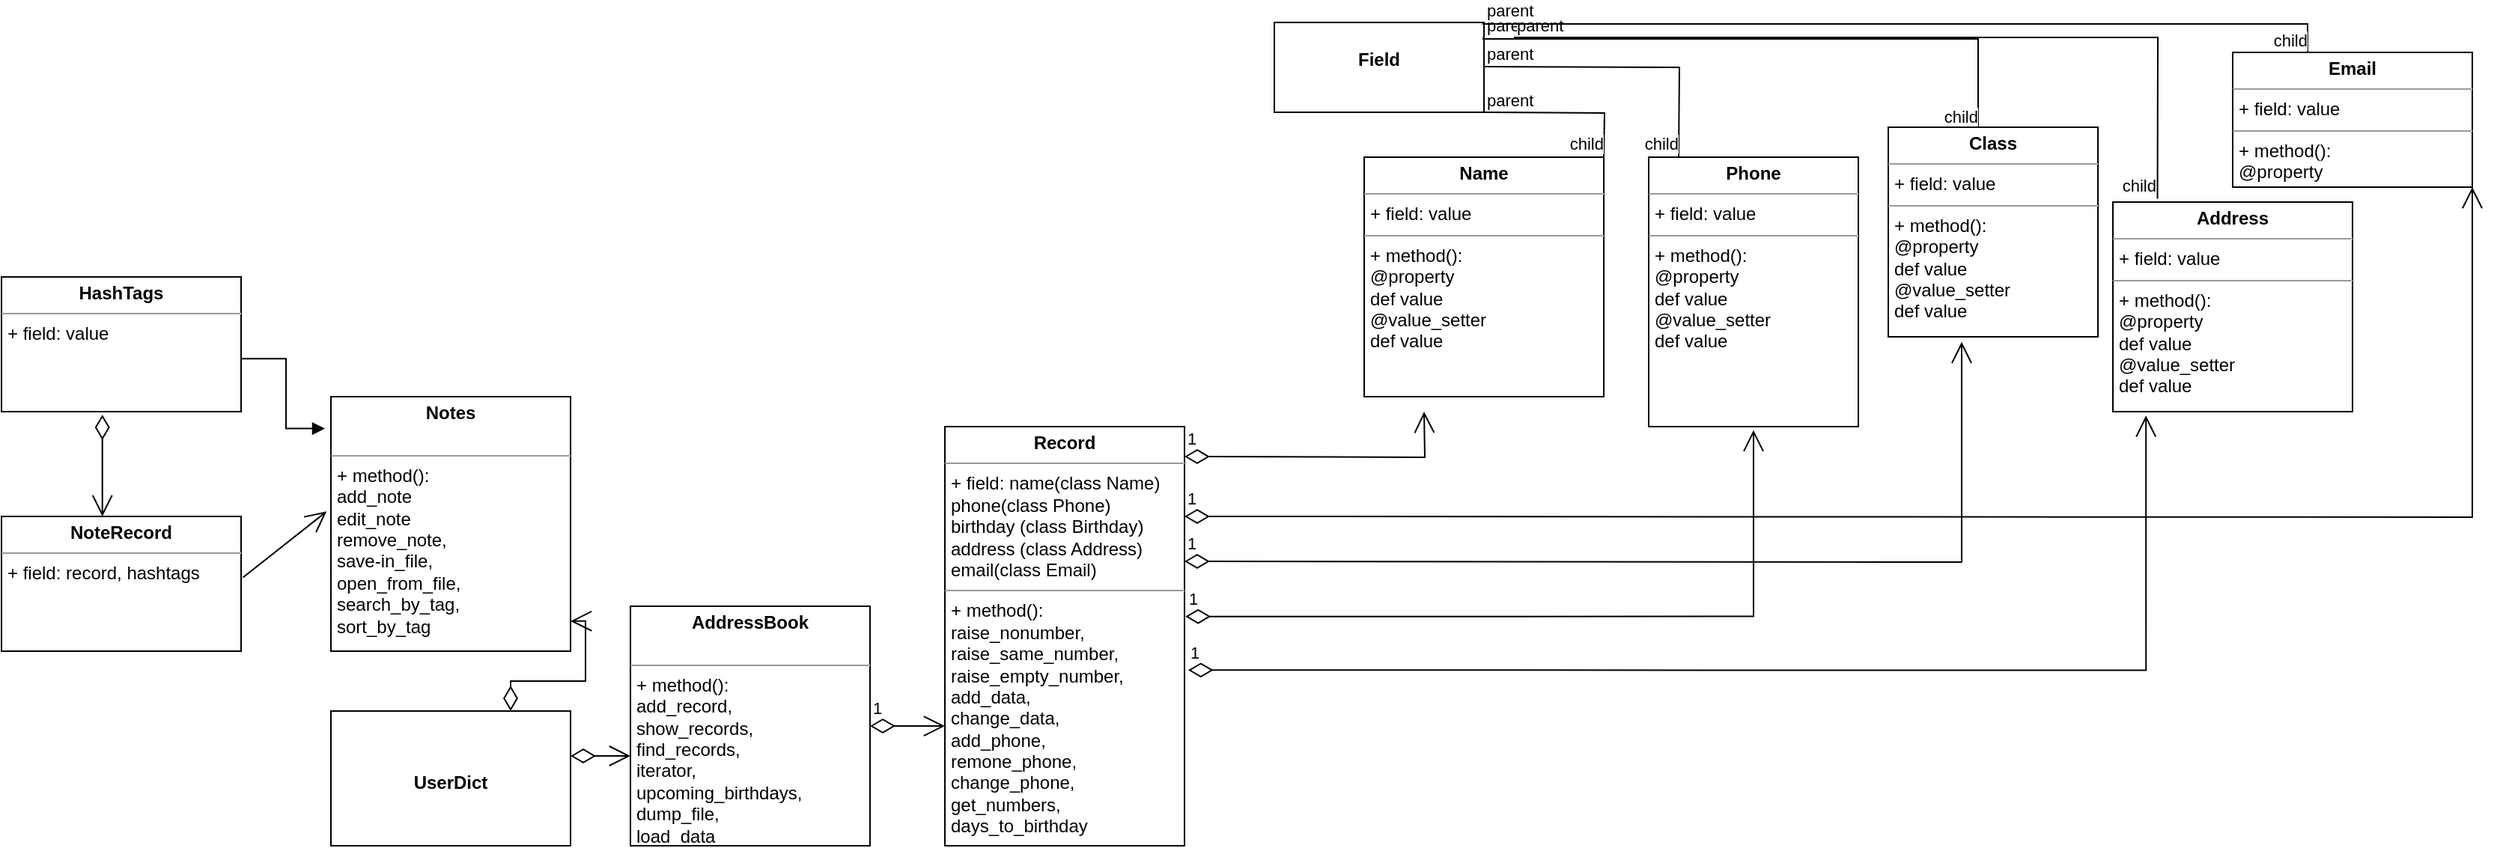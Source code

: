 <mxfile version="21.2.9" type="github">
  <diagram name="Page-1" id="c4acf3e9-155e-7222-9cf6-157b1a14988f">
    <mxGraphModel dx="3151" dy="1731" grid="1" gridSize="10" guides="1" tooltips="1" connect="1" arrows="1" fold="1" page="1" pageScale="1" pageWidth="850" pageHeight="1100" background="none" math="0" shadow="0">
      <root>
        <mxCell id="0" />
        <mxCell id="1" parent="0" />
        <mxCell id="AAQSk_EHmFuj2mP-s7ZK-1" value="&lt;p style=&quot;margin:0px;margin-top:4px;text-align:center;&quot;&gt;&lt;br&gt;&lt;b&gt;Field&lt;/b&gt;&lt;/p&gt;" style="verticalAlign=top;align=left;overflow=fill;fontSize=12;fontFamily=Helvetica;html=1;whiteSpace=wrap;" vertex="1" parent="1">
          <mxGeometry x="870" y="340" width="140" height="60" as="geometry" />
        </mxCell>
        <mxCell id="AAQSk_EHmFuj2mP-s7ZK-5" value="" style="endArrow=none;html=1;edgeStyle=orthogonalEdgeStyle;rounded=0;" edge="1" parent="1">
          <mxGeometry relative="1" as="geometry">
            <mxPoint x="1010" y="400" as="sourcePoint" />
            <mxPoint x="1090" y="430" as="targetPoint" />
          </mxGeometry>
        </mxCell>
        <mxCell id="AAQSk_EHmFuj2mP-s7ZK-6" value="parent" style="edgeLabel;resizable=0;html=1;align=left;verticalAlign=bottom;" connectable="0" vertex="1" parent="AAQSk_EHmFuj2mP-s7ZK-5">
          <mxGeometry x="-1" relative="1" as="geometry" />
        </mxCell>
        <mxCell id="AAQSk_EHmFuj2mP-s7ZK-7" value="child" style="edgeLabel;resizable=0;html=1;align=right;verticalAlign=bottom;" connectable="0" vertex="1" parent="AAQSk_EHmFuj2mP-s7ZK-5">
          <mxGeometry x="1" relative="1" as="geometry" />
        </mxCell>
        <mxCell id="AAQSk_EHmFuj2mP-s7ZK-8" value="" style="endArrow=none;html=1;edgeStyle=orthogonalEdgeStyle;rounded=0;" edge="1" parent="1">
          <mxGeometry relative="1" as="geometry">
            <mxPoint x="1010" y="369.5" as="sourcePoint" />
            <mxPoint x="1140" y="430" as="targetPoint" />
          </mxGeometry>
        </mxCell>
        <mxCell id="AAQSk_EHmFuj2mP-s7ZK-9" value="parent" style="edgeLabel;resizable=0;html=1;align=left;verticalAlign=bottom;" connectable="0" vertex="1" parent="AAQSk_EHmFuj2mP-s7ZK-8">
          <mxGeometry x="-1" relative="1" as="geometry" />
        </mxCell>
        <mxCell id="AAQSk_EHmFuj2mP-s7ZK-10" value="child" style="edgeLabel;resizable=0;html=1;align=right;verticalAlign=bottom;" connectable="0" vertex="1" parent="AAQSk_EHmFuj2mP-s7ZK-8">
          <mxGeometry x="1" relative="1" as="geometry" />
        </mxCell>
        <mxCell id="AAQSk_EHmFuj2mP-s7ZK-13" value="" style="endArrow=none;html=1;edgeStyle=orthogonalEdgeStyle;rounded=0;" edge="1" parent="1">
          <mxGeometry relative="1" as="geometry">
            <mxPoint x="1009.5" y="350" as="sourcePoint" />
            <mxPoint x="1340" y="411" as="targetPoint" />
            <Array as="points">
              <mxPoint x="1010" y="351" />
              <mxPoint x="1340" y="351" />
              <mxPoint x="1340" y="411" />
            </Array>
          </mxGeometry>
        </mxCell>
        <mxCell id="AAQSk_EHmFuj2mP-s7ZK-14" value="parent" style="edgeLabel;resizable=0;html=1;align=left;verticalAlign=bottom;" connectable="0" vertex="1" parent="AAQSk_EHmFuj2mP-s7ZK-13">
          <mxGeometry x="-1" relative="1" as="geometry" />
        </mxCell>
        <mxCell id="AAQSk_EHmFuj2mP-s7ZK-15" value="child" style="edgeLabel;resizable=0;html=1;align=right;verticalAlign=bottom;" connectable="0" vertex="1" parent="AAQSk_EHmFuj2mP-s7ZK-13">
          <mxGeometry x="1" relative="1" as="geometry" />
        </mxCell>
        <mxCell id="AAQSk_EHmFuj2mP-s7ZK-18" value="" style="endArrow=none;html=1;edgeStyle=orthogonalEdgeStyle;rounded=0;entryX=0.186;entryY=-0.016;entryDx=0;entryDy=0;entryPerimeter=0;" edge="1" parent="1" target="AAQSk_EHmFuj2mP-s7ZK-28">
          <mxGeometry relative="1" as="geometry">
            <mxPoint x="1030" y="350" as="sourcePoint" />
            <mxPoint x="1460" y="410" as="targetPoint" />
            <Array as="points">
              <mxPoint x="1460" y="351" />
              <mxPoint x="1460" y="410" />
            </Array>
          </mxGeometry>
        </mxCell>
        <mxCell id="AAQSk_EHmFuj2mP-s7ZK-19" value="parent" style="edgeLabel;resizable=0;html=1;align=left;verticalAlign=bottom;" connectable="0" vertex="1" parent="AAQSk_EHmFuj2mP-s7ZK-18">
          <mxGeometry x="-1" relative="1" as="geometry" />
        </mxCell>
        <mxCell id="AAQSk_EHmFuj2mP-s7ZK-20" value="child" style="edgeLabel;resizable=0;html=1;align=right;verticalAlign=bottom;" connectable="0" vertex="1" parent="AAQSk_EHmFuj2mP-s7ZK-18">
          <mxGeometry x="1" relative="1" as="geometry" />
        </mxCell>
        <mxCell id="AAQSk_EHmFuj2mP-s7ZK-23" value="" style="endArrow=none;html=1;edgeStyle=orthogonalEdgeStyle;rounded=0;entryX=0.5;entryY=0;entryDx=0;entryDy=0;" edge="1" parent="1">
          <mxGeometry relative="1" as="geometry">
            <mxPoint x="1009.5" y="340" as="sourcePoint" />
            <mxPoint x="1560" y="360" as="targetPoint" />
            <Array as="points">
              <mxPoint x="1010" y="341" />
              <mxPoint x="1560" y="341" />
            </Array>
          </mxGeometry>
        </mxCell>
        <mxCell id="AAQSk_EHmFuj2mP-s7ZK-24" value="parent" style="edgeLabel;resizable=0;html=1;align=left;verticalAlign=bottom;" connectable="0" vertex="1" parent="AAQSk_EHmFuj2mP-s7ZK-23">
          <mxGeometry x="-1" relative="1" as="geometry" />
        </mxCell>
        <mxCell id="AAQSk_EHmFuj2mP-s7ZK-25" value="child" style="edgeLabel;resizable=0;html=1;align=right;verticalAlign=bottom;" connectable="0" vertex="1" parent="AAQSk_EHmFuj2mP-s7ZK-23">
          <mxGeometry x="1" relative="1" as="geometry" />
        </mxCell>
        <mxCell id="AAQSk_EHmFuj2mP-s7ZK-26" value="&lt;p style=&quot;margin:0px;margin-top:4px;text-align:center;&quot;&gt;&lt;b&gt;Email&lt;/b&gt;&lt;/p&gt;&lt;hr size=&quot;1&quot;&gt;&lt;p style=&quot;margin:0px;margin-left:4px;&quot;&gt;+ field:&amp;nbsp;value&lt;/p&gt;&lt;hr size=&quot;1&quot;&gt;&lt;p style=&quot;margin:0px;margin-left:4px;&quot;&gt;+ method():&amp;nbsp;&lt;/p&gt;&lt;p style=&quot;margin:0px;margin-left:4px;&quot;&gt;@property&lt;/p&gt;&lt;p style=&quot;margin:0px;margin-left:4px;&quot;&gt;def value&lt;/p&gt;&lt;p style=&quot;margin:0px;margin-left:4px;&quot;&gt;@value_setter&lt;/p&gt;&lt;p style=&quot;margin:0px;margin-left:4px;&quot;&gt;def value&lt;/p&gt;" style="verticalAlign=top;align=left;overflow=fill;fontSize=12;fontFamily=Helvetica;html=1;whiteSpace=wrap;" vertex="1" parent="1">
          <mxGeometry x="1510" y="360" width="160" height="90" as="geometry" />
        </mxCell>
        <mxCell id="AAQSk_EHmFuj2mP-s7ZK-28" value="&lt;p style=&quot;margin:0px;margin-top:4px;text-align:center;&quot;&gt;&lt;b&gt;Address&lt;/b&gt;&lt;/p&gt;&lt;hr size=&quot;1&quot;&gt;&lt;p style=&quot;margin:0px;margin-left:4px;&quot;&gt;+ field:&amp;nbsp;value&lt;/p&gt;&lt;hr size=&quot;1&quot;&gt;&lt;p style=&quot;margin:0px;margin-left:4px;&quot;&gt;+ method():&amp;nbsp;&lt;/p&gt;&lt;p style=&quot;margin:0px;margin-left:4px;&quot;&gt;@property&lt;/p&gt;&lt;p style=&quot;margin:0px;margin-left:4px;&quot;&gt;def value&lt;/p&gt;&lt;p style=&quot;margin:0px;margin-left:4px;&quot;&gt;@value_setter&lt;/p&gt;&lt;p style=&quot;margin:0px;margin-left:4px;&quot;&gt;def value&lt;/p&gt;" style="verticalAlign=top;align=left;overflow=fill;fontSize=12;fontFamily=Helvetica;html=1;whiteSpace=wrap;" vertex="1" parent="1">
          <mxGeometry x="1430" y="460" width="160" height="140" as="geometry" />
        </mxCell>
        <mxCell id="AAQSk_EHmFuj2mP-s7ZK-29" value="&lt;p style=&quot;margin:0px;margin-top:4px;text-align:center;&quot;&gt;&lt;b&gt;Class&lt;/b&gt;&lt;/p&gt;&lt;hr size=&quot;1&quot;&gt;&lt;p style=&quot;margin:0px;margin-left:4px;&quot;&gt;+ field:&amp;nbsp;value&lt;/p&gt;&lt;hr size=&quot;1&quot;&gt;&lt;p style=&quot;margin:0px;margin-left:4px;&quot;&gt;+ method():&amp;nbsp;&lt;/p&gt;&lt;p style=&quot;margin:0px;margin-left:4px;&quot;&gt;@property&lt;/p&gt;&lt;p style=&quot;margin:0px;margin-left:4px;&quot;&gt;def value&lt;/p&gt;&lt;p style=&quot;margin:0px;margin-left:4px;&quot;&gt;@value_setter&lt;/p&gt;&lt;p style=&quot;margin:0px;margin-left:4px;&quot;&gt;def value&lt;/p&gt;" style="verticalAlign=top;align=left;overflow=fill;fontSize=12;fontFamily=Helvetica;html=1;whiteSpace=wrap;" vertex="1" parent="1">
          <mxGeometry x="1280" y="410" width="140" height="140" as="geometry" />
        </mxCell>
        <mxCell id="AAQSk_EHmFuj2mP-s7ZK-30" value="&lt;p style=&quot;margin:0px;margin-top:4px;text-align:center;&quot;&gt;&lt;b&gt;Phone&lt;/b&gt;&lt;/p&gt;&lt;hr size=&quot;1&quot;&gt;&lt;p style=&quot;margin:0px;margin-left:4px;&quot;&gt;+ field:&amp;nbsp;value&lt;/p&gt;&lt;hr size=&quot;1&quot;&gt;&lt;p style=&quot;margin:0px;margin-left:4px;&quot;&gt;+ method():&amp;nbsp;&lt;/p&gt;&lt;p style=&quot;margin:0px;margin-left:4px;&quot;&gt;@property&lt;/p&gt;&lt;p style=&quot;margin:0px;margin-left:4px;&quot;&gt;def value&lt;/p&gt;&lt;p style=&quot;margin:0px;margin-left:4px;&quot;&gt;@value_setter&lt;/p&gt;&lt;p style=&quot;margin:0px;margin-left:4px;&quot;&gt;def value&lt;/p&gt;" style="verticalAlign=top;align=left;overflow=fill;fontSize=12;fontFamily=Helvetica;html=1;whiteSpace=wrap;" vertex="1" parent="1">
          <mxGeometry x="1120" y="430" width="140" height="180" as="geometry" />
        </mxCell>
        <mxCell id="AAQSk_EHmFuj2mP-s7ZK-31" value="&lt;p style=&quot;margin:0px;margin-top:4px;text-align:center;&quot;&gt;&lt;b&gt;Name&lt;/b&gt;&lt;/p&gt;&lt;hr size=&quot;1&quot;&gt;&lt;p style=&quot;margin:0px;margin-left:4px;&quot;&gt;+ field:&amp;nbsp;value&lt;/p&gt;&lt;hr size=&quot;1&quot;&gt;&lt;p style=&quot;margin:0px;margin-left:4px;&quot;&gt;+ method():&amp;nbsp;&lt;/p&gt;&lt;p style=&quot;margin:0px;margin-left:4px;&quot;&gt;@property&lt;/p&gt;&lt;p style=&quot;margin:0px;margin-left:4px;&quot;&gt;def value&lt;/p&gt;&lt;p style=&quot;margin:0px;margin-left:4px;&quot;&gt;@value_setter&lt;/p&gt;&lt;p style=&quot;margin:0px;margin-left:4px;&quot;&gt;def value&lt;/p&gt;" style="verticalAlign=top;align=left;overflow=fill;fontSize=12;fontFamily=Helvetica;html=1;whiteSpace=wrap;" vertex="1" parent="1">
          <mxGeometry x="930" y="430" width="160" height="160" as="geometry" />
        </mxCell>
        <mxCell id="AAQSk_EHmFuj2mP-s7ZK-33" value="&lt;p style=&quot;margin:0px;margin-top:4px;text-align:center;&quot;&gt;&lt;b&gt;Record&lt;/b&gt;&lt;/p&gt;&lt;hr size=&quot;1&quot;&gt;&lt;p style=&quot;margin:0px;margin-left:4px;&quot;&gt;+ field: name(class Name)&lt;/p&gt;&lt;p style=&quot;margin:0px;margin-left:4px;&quot;&gt;phone(class Phone)&lt;/p&gt;&lt;p style=&quot;margin:0px;margin-left:4px;&quot;&gt;birthday (class Birthday)&lt;/p&gt;&lt;p style=&quot;margin:0px;margin-left:4px;&quot;&gt;address (class Address)&lt;/p&gt;&lt;p style=&quot;margin:0px;margin-left:4px;&quot;&gt;email(class Email)&lt;/p&gt;&lt;hr size=&quot;1&quot;&gt;&lt;p style=&quot;margin:0px;margin-left:4px;&quot;&gt;+ method():&amp;nbsp;&lt;/p&gt;&lt;p style=&quot;margin:0px;margin-left:4px;&quot;&gt;raise_nonumber,&lt;/p&gt;&lt;p style=&quot;margin:0px;margin-left:4px;&quot;&gt;raise_same_number,&lt;/p&gt;&lt;p style=&quot;margin:0px;margin-left:4px;&quot;&gt;raise_empty_number,&lt;br&gt;&lt;/p&gt;&lt;p style=&quot;margin:0px;margin-left:4px;&quot;&gt;add_data,&lt;br&gt;&lt;/p&gt;&lt;p style=&quot;margin:0px;margin-left:4px;&quot;&gt;change_data,&lt;/p&gt;&lt;p style=&quot;margin:0px;margin-left:4px;&quot;&gt;add_phone,&lt;/p&gt;&lt;p style=&quot;margin:0px;margin-left:4px;&quot;&gt;remone_phone,&lt;/p&gt;&lt;p style=&quot;margin:0px;margin-left:4px;&quot;&gt;change_phone,&lt;/p&gt;&lt;p style=&quot;margin:0px;margin-left:4px;&quot;&gt;get_numbers,&lt;/p&gt;&lt;p style=&quot;margin:0px;margin-left:4px;&quot;&gt;days_to_birthday&lt;/p&gt;&lt;p style=&quot;margin:0px;margin-left:4px;&quot;&gt;&lt;br&gt;&lt;/p&gt;&lt;p style=&quot;margin:0px;margin-left:4px;&quot;&gt;&lt;br&gt;&lt;/p&gt;" style="verticalAlign=top;align=left;overflow=fill;fontSize=12;fontFamily=Helvetica;html=1;whiteSpace=wrap;" vertex="1" parent="1">
          <mxGeometry x="650" y="610" width="160" height="280" as="geometry" />
        </mxCell>
        <mxCell id="AAQSk_EHmFuj2mP-s7ZK-34" value="1" style="endArrow=open;html=1;endSize=12;startArrow=diamondThin;startSize=14;startFill=0;edgeStyle=orthogonalEdgeStyle;align=left;verticalAlign=bottom;rounded=0;" edge="1" parent="1">
          <mxGeometry x="-1" y="3" relative="1" as="geometry">
            <mxPoint x="810" y="630" as="sourcePoint" />
            <mxPoint x="970" y="600" as="targetPoint" />
          </mxGeometry>
        </mxCell>
        <mxCell id="AAQSk_EHmFuj2mP-s7ZK-36" value="1" style="endArrow=open;html=1;endSize=12;startArrow=diamondThin;startSize=14;startFill=0;edgeStyle=orthogonalEdgeStyle;align=left;verticalAlign=bottom;rounded=0;entryX=0.5;entryY=1.013;entryDx=0;entryDy=0;entryPerimeter=0;exitX=1.004;exitY=0.453;exitDx=0;exitDy=0;exitPerimeter=0;" edge="1" parent="1" source="AAQSk_EHmFuj2mP-s7ZK-33" target="AAQSk_EHmFuj2mP-s7ZK-30">
          <mxGeometry x="-1" y="3" relative="1" as="geometry">
            <mxPoint x="810" y="729.5" as="sourcePoint" />
            <mxPoint x="970" y="699.5" as="targetPoint" />
            <Array as="points">
              <mxPoint x="1190" y="737" />
            </Array>
          </mxGeometry>
        </mxCell>
        <mxCell id="AAQSk_EHmFuj2mP-s7ZK-40" value="1" style="endArrow=open;html=1;endSize=12;startArrow=diamondThin;startSize=14;startFill=0;edgeStyle=orthogonalEdgeStyle;align=left;verticalAlign=bottom;rounded=0;entryX=0.138;entryY=1.019;entryDx=0;entryDy=0;entryPerimeter=0;exitX=1.015;exitY=0.581;exitDx=0;exitDy=0;exitPerimeter=0;" edge="1" parent="1" source="AAQSk_EHmFuj2mP-s7ZK-33" target="AAQSk_EHmFuj2mP-s7ZK-28">
          <mxGeometry x="-1" y="3" relative="1" as="geometry">
            <mxPoint x="840" y="680" as="sourcePoint" />
            <mxPoint x="1000" y="650" as="targetPoint" />
          </mxGeometry>
        </mxCell>
        <mxCell id="AAQSk_EHmFuj2mP-s7ZK-42" value="1" style="endArrow=open;html=1;endSize=12;startArrow=diamondThin;startSize=14;startFill=0;edgeStyle=orthogonalEdgeStyle;align=left;verticalAlign=bottom;rounded=0;entryX=0.35;entryY=1.024;entryDx=0;entryDy=0;entryPerimeter=0;" edge="1" parent="1" target="AAQSk_EHmFuj2mP-s7ZK-29">
          <mxGeometry x="-1" y="3" relative="1" as="geometry">
            <mxPoint x="810" y="700" as="sourcePoint" />
            <mxPoint x="970" y="670" as="targetPoint" />
          </mxGeometry>
        </mxCell>
        <mxCell id="AAQSk_EHmFuj2mP-s7ZK-48" value="1" style="endArrow=open;html=1;endSize=12;startArrow=diamondThin;startSize=14;startFill=0;edgeStyle=orthogonalEdgeStyle;align=left;verticalAlign=bottom;rounded=0;entryX=1;entryY=1;entryDx=0;entryDy=0;" edge="1" parent="1" target="AAQSk_EHmFuj2mP-s7ZK-26">
          <mxGeometry x="-1" y="3" relative="1" as="geometry">
            <mxPoint x="810" y="670" as="sourcePoint" />
            <mxPoint x="970" y="670" as="targetPoint" />
          </mxGeometry>
        </mxCell>
        <mxCell id="AAQSk_EHmFuj2mP-s7ZK-50" value="&lt;p style=&quot;margin:0px;margin-top:4px;text-align:center;&quot;&gt;&lt;b&gt;AddressBook&lt;/b&gt;&lt;/p&gt;&lt;p style=&quot;margin:0px;margin-left:4px;&quot;&gt;&lt;br&gt;&lt;/p&gt;&lt;hr size=&quot;1&quot;&gt;&lt;p style=&quot;margin:0px;margin-left:4px;&quot;&gt;+ method():&amp;nbsp;&lt;/p&gt;&lt;p style=&quot;margin:0px;margin-left:4px;&quot;&gt;add_record,&lt;/p&gt;&lt;p style=&quot;margin:0px;margin-left:4px;&quot;&gt;show_records,&lt;/p&gt;&lt;p style=&quot;margin:0px;margin-left:4px;&quot;&gt;find_records,&lt;/p&gt;&lt;p style=&quot;margin:0px;margin-left:4px;&quot;&gt;iterator,&lt;/p&gt;&lt;p style=&quot;margin:0px;margin-left:4px;&quot;&gt;upcoming_birthdays,&lt;/p&gt;&lt;p style=&quot;margin:0px;margin-left:4px;&quot;&gt;dump_file,&lt;/p&gt;&lt;p style=&quot;margin:0px;margin-left:4px;&quot;&gt;load_data&lt;/p&gt;&lt;p style=&quot;margin:0px;margin-left:4px;&quot;&gt;&lt;br&gt;&lt;/p&gt;&lt;p style=&quot;margin:0px;margin-left:4px;&quot;&gt;&lt;br&gt;&lt;/p&gt;" style="verticalAlign=top;align=left;overflow=fill;fontSize=12;fontFamily=Helvetica;html=1;whiteSpace=wrap;" vertex="1" parent="1">
          <mxGeometry x="440" y="730" width="160" height="160" as="geometry" />
        </mxCell>
        <mxCell id="AAQSk_EHmFuj2mP-s7ZK-51" value="1" style="endArrow=open;html=1;endSize=12;startArrow=diamondThin;startSize=14;startFill=0;edgeStyle=orthogonalEdgeStyle;align=left;verticalAlign=bottom;rounded=0;" edge="1" parent="1" source="AAQSk_EHmFuj2mP-s7ZK-50">
          <mxGeometry x="-1" y="3" relative="1" as="geometry">
            <mxPoint x="550" y="809.83" as="sourcePoint" />
            <mxPoint x="650" y="810.04" as="targetPoint" />
            <Array as="points" />
          </mxGeometry>
        </mxCell>
        <mxCell id="AAQSk_EHmFuj2mP-s7ZK-52" value="&lt;p style=&quot;margin:0px;margin-top:4px;text-align:center;&quot;&gt;&lt;b&gt;&lt;br&gt;&lt;/b&gt;&lt;/p&gt;&lt;p style=&quot;margin:0px;margin-top:4px;text-align:center;&quot;&gt;&lt;b&gt;&lt;br&gt;&lt;/b&gt;&lt;/p&gt;&lt;p style=&quot;margin:0px;margin-top:4px;text-align:center;&quot;&gt;&lt;b&gt;UserDict&lt;/b&gt;&lt;/p&gt;" style="verticalAlign=top;align=left;overflow=fill;fontSize=12;fontFamily=Helvetica;html=1;whiteSpace=wrap;" vertex="1" parent="1">
          <mxGeometry x="240" y="800" width="160" height="90" as="geometry" />
        </mxCell>
        <mxCell id="AAQSk_EHmFuj2mP-s7ZK-53" value="" style="endArrow=open;html=1;endSize=12;startArrow=diamondThin;startSize=14;startFill=0;edgeStyle=orthogonalEdgeStyle;align=left;verticalAlign=bottom;rounded=0;" edge="1" parent="1">
          <mxGeometry x="-1" y="3" relative="1" as="geometry">
            <mxPoint x="400" y="830" as="sourcePoint" />
            <mxPoint x="440" y="830" as="targetPoint" />
          </mxGeometry>
        </mxCell>
        <mxCell id="AAQSk_EHmFuj2mP-s7ZK-54" value="" style="endArrow=open;html=1;endSize=12;startArrow=diamondThin;startSize=14;startFill=0;edgeStyle=orthogonalEdgeStyle;align=left;verticalAlign=bottom;rounded=0;entryX=1;entryY=0.882;entryDx=0;entryDy=0;entryPerimeter=0;exitX=0.75;exitY=0;exitDx=0;exitDy=0;" edge="1" parent="1" source="AAQSk_EHmFuj2mP-s7ZK-52" target="AAQSk_EHmFuj2mP-s7ZK-55">
          <mxGeometry x="-1" y="3" relative="1" as="geometry">
            <mxPoint x="400" y="809.23" as="sourcePoint" />
            <mxPoint x="400" y="680" as="targetPoint" />
            <Array as="points">
              <mxPoint x="360" y="780" />
              <mxPoint x="410" y="780" />
              <mxPoint x="410" y="740" />
            </Array>
          </mxGeometry>
        </mxCell>
        <mxCell id="AAQSk_EHmFuj2mP-s7ZK-55" value="&lt;p style=&quot;margin:0px;margin-top:4px;text-align:center;&quot;&gt;&lt;b&gt;Notes&lt;/b&gt;&lt;/p&gt;&lt;p style=&quot;margin:0px;margin-left:4px;&quot;&gt;&lt;br&gt;&lt;/p&gt;&lt;hr size=&quot;1&quot;&gt;&lt;p style=&quot;margin:0px;margin-left:4px;&quot;&gt;+ method():&amp;nbsp;&lt;/p&gt;&lt;p style=&quot;margin:0px;margin-left:4px;&quot;&gt;add_note&lt;/p&gt;&lt;p style=&quot;margin:0px;margin-left:4px;&quot;&gt;edit_note&lt;/p&gt;&lt;p style=&quot;margin:0px;margin-left:4px;&quot;&gt;remove_note,&lt;/p&gt;&lt;p style=&quot;margin:0px;margin-left:4px;&quot;&gt;save-in_file,&lt;/p&gt;&lt;p style=&quot;margin:0px;margin-left:4px;&quot;&gt;open_from_file,&lt;/p&gt;&lt;p style=&quot;margin:0px;margin-left:4px;&quot;&gt;search_by_tag,&lt;/p&gt;&lt;p style=&quot;margin:0px;margin-left:4px;&quot;&gt;sort_by_tag&lt;/p&gt;" style="verticalAlign=top;align=left;overflow=fill;fontSize=12;fontFamily=Helvetica;html=1;whiteSpace=wrap;" vertex="1" parent="1">
          <mxGeometry x="240" y="590" width="160" height="170" as="geometry" />
        </mxCell>
        <mxCell id="AAQSk_EHmFuj2mP-s7ZK-56" value="&lt;p style=&quot;margin:0px;margin-top:4px;text-align:center;&quot;&gt;&lt;b&gt;HashTags&lt;/b&gt;&lt;/p&gt;&lt;hr size=&quot;1&quot;&gt;&lt;p style=&quot;margin:0px;margin-left:4px;&quot;&gt;+ field: value&lt;/p&gt;" style="verticalAlign=top;align=left;overflow=fill;fontSize=12;fontFamily=Helvetica;html=1;whiteSpace=wrap;" vertex="1" parent="1">
          <mxGeometry x="20" y="510" width="160" height="90" as="geometry" />
        </mxCell>
        <mxCell id="AAQSk_EHmFuj2mP-s7ZK-57" value="&lt;p style=&quot;margin:0px;margin-top:4px;text-align:center;&quot;&gt;&lt;b&gt;NoteRecord&lt;/b&gt;&lt;/p&gt;&lt;hr size=&quot;1&quot;&gt;&lt;p style=&quot;margin:0px;margin-left:4px;&quot;&gt;+ field: record, hashtags&lt;/p&gt;&lt;p style=&quot;margin:0px;margin-left:4px;&quot;&gt;&lt;br&gt;&lt;/p&gt;" style="verticalAlign=top;align=left;overflow=fill;fontSize=12;fontFamily=Helvetica;html=1;whiteSpace=wrap;" vertex="1" parent="1">
          <mxGeometry x="20" y="670" width="160" height="90" as="geometry" />
        </mxCell>
        <mxCell id="AAQSk_EHmFuj2mP-s7ZK-58" value="" style="endArrow=block;endFill=1;html=1;edgeStyle=orthogonalEdgeStyle;align=left;verticalAlign=top;rounded=0;exitX=0.998;exitY=0.607;exitDx=0;exitDy=0;exitPerimeter=0;entryX=-0.025;entryY=0.125;entryDx=0;entryDy=0;entryPerimeter=0;" edge="1" parent="1" source="AAQSk_EHmFuj2mP-s7ZK-56" target="AAQSk_EHmFuj2mP-s7ZK-55">
          <mxGeometry x="-1" relative="1" as="geometry">
            <mxPoint x="120" y="650" as="sourcePoint" />
            <mxPoint x="280" y="650" as="targetPoint" />
          </mxGeometry>
        </mxCell>
        <mxCell id="AAQSk_EHmFuj2mP-s7ZK-60" value="" style="endArrow=open;html=1;endSize=12;startArrow=diamondThin;startSize=14;startFill=0;edgeStyle=orthogonalEdgeStyle;align=left;verticalAlign=bottom;rounded=0;exitX=0.421;exitY=1.023;exitDx=0;exitDy=0;exitPerimeter=0;entryX=0.421;entryY=0;entryDx=0;entryDy=0;entryPerimeter=0;" edge="1" parent="1" source="AAQSk_EHmFuj2mP-s7ZK-56" target="AAQSk_EHmFuj2mP-s7ZK-57">
          <mxGeometry x="-1" y="3" relative="1" as="geometry">
            <mxPoint x="120" y="650" as="sourcePoint" />
            <mxPoint x="280" y="650" as="targetPoint" />
            <mxPoint as="offset" />
          </mxGeometry>
        </mxCell>
        <mxCell id="AAQSk_EHmFuj2mP-s7ZK-61" value="" style="endArrow=open;endFill=1;endSize=12;html=1;rounded=0;exitX=1.008;exitY=0.453;exitDx=0;exitDy=0;exitPerimeter=0;entryX=-0.018;entryY=0.451;entryDx=0;entryDy=0;entryPerimeter=0;" edge="1" parent="1" source="AAQSk_EHmFuj2mP-s7ZK-57" target="AAQSk_EHmFuj2mP-s7ZK-55">
          <mxGeometry width="160" relative="1" as="geometry">
            <mxPoint x="120" y="650" as="sourcePoint" />
            <mxPoint x="280" y="650" as="targetPoint" />
          </mxGeometry>
        </mxCell>
      </root>
    </mxGraphModel>
  </diagram>
</mxfile>
